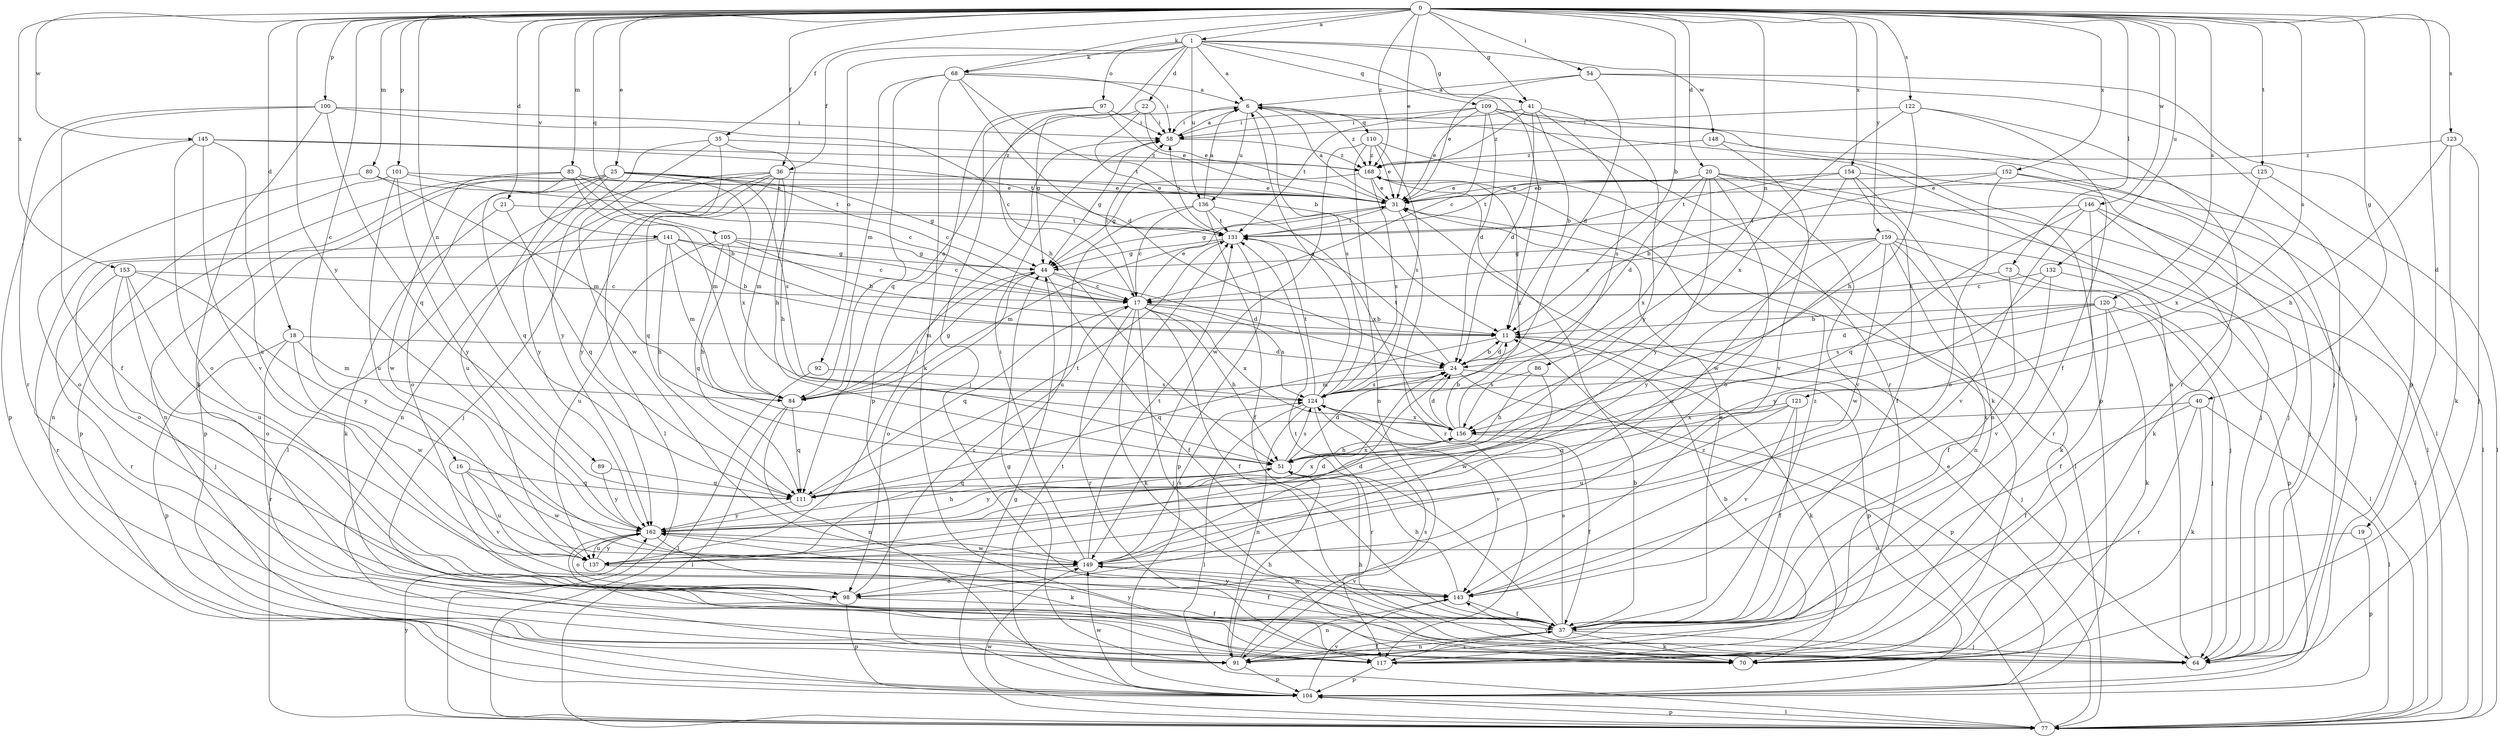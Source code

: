 strict digraph  {
0;
1;
6;
11;
16;
17;
18;
19;
20;
21;
22;
24;
25;
31;
35;
36;
37;
40;
41;
44;
51;
54;
58;
64;
68;
70;
73;
77;
80;
83;
84;
86;
89;
91;
92;
97;
98;
100;
101;
104;
105;
109;
110;
111;
117;
120;
121;
122;
123;
124;
125;
131;
132;
136;
137;
141;
143;
145;
146;
148;
149;
152;
153;
154;
156;
159;
162;
168;
0 -> 1  [label=a];
0 -> 11  [label=b];
0 -> 16  [label=c];
0 -> 18  [label=d];
0 -> 19  [label=d];
0 -> 20  [label=d];
0 -> 21  [label=d];
0 -> 25  [label=e];
0 -> 31  [label=e];
0 -> 35  [label=f];
0 -> 36  [label=f];
0 -> 40  [label=g];
0 -> 41  [label=g];
0 -> 54  [label=i];
0 -> 68  [label=k];
0 -> 73  [label=l];
0 -> 80  [label=m];
0 -> 83  [label=m];
0 -> 86  [label=n];
0 -> 89  [label=n];
0 -> 100  [label=p];
0 -> 101  [label=p];
0 -> 105  [label=q];
0 -> 120  [label=s];
0 -> 121  [label=s];
0 -> 122  [label=s];
0 -> 123  [label=s];
0 -> 125  [label=t];
0 -> 132  [label=u];
0 -> 141  [label=v];
0 -> 145  [label=w];
0 -> 146  [label=w];
0 -> 152  [label=x];
0 -> 153  [label=x];
0 -> 154  [label=x];
0 -> 159  [label=y];
0 -> 162  [label=y];
0 -> 168  [label=z];
1 -> 6  [label=a];
1 -> 11  [label=b];
1 -> 22  [label=d];
1 -> 36  [label=f];
1 -> 41  [label=g];
1 -> 51  [label=h];
1 -> 68  [label=k];
1 -> 92  [label=o];
1 -> 97  [label=o];
1 -> 109  [label=q];
1 -> 136  [label=u];
1 -> 148  [label=w];
6 -> 58  [label=i];
6 -> 110  [label=q];
6 -> 124  [label=s];
6 -> 136  [label=u];
6 -> 168  [label=z];
11 -> 24  [label=d];
11 -> 64  [label=j];
11 -> 104  [label=p];
11 -> 111  [label=q];
16 -> 111  [label=q];
16 -> 137  [label=u];
16 -> 143  [label=v];
16 -> 149  [label=w];
17 -> 11  [label=b];
17 -> 31  [label=e];
17 -> 37  [label=f];
17 -> 51  [label=h];
17 -> 58  [label=i];
17 -> 64  [label=j];
17 -> 70  [label=k];
17 -> 111  [label=q];
17 -> 117  [label=r];
17 -> 124  [label=s];
17 -> 156  [label=x];
18 -> 24  [label=d];
18 -> 84  [label=m];
18 -> 104  [label=p];
18 -> 117  [label=r];
18 -> 149  [label=w];
19 -> 104  [label=p];
19 -> 137  [label=u];
20 -> 24  [label=d];
20 -> 31  [label=e];
20 -> 64  [label=j];
20 -> 77  [label=l];
20 -> 98  [label=o];
20 -> 131  [label=t];
20 -> 143  [label=v];
20 -> 156  [label=x];
20 -> 162  [label=y];
21 -> 70  [label=k];
21 -> 111  [label=q];
21 -> 131  [label=t];
22 -> 31  [label=e];
22 -> 44  [label=g];
22 -> 58  [label=i];
22 -> 131  [label=t];
24 -> 11  [label=b];
24 -> 70  [label=k];
24 -> 84  [label=m];
24 -> 104  [label=p];
24 -> 124  [label=s];
24 -> 131  [label=t];
25 -> 17  [label=c];
25 -> 31  [label=e];
25 -> 44  [label=g];
25 -> 91  [label=n];
25 -> 98  [label=o];
25 -> 104  [label=p];
25 -> 124  [label=s];
25 -> 137  [label=u];
25 -> 156  [label=x];
25 -> 162  [label=y];
31 -> 6  [label=a];
31 -> 44  [label=g];
31 -> 77  [label=l];
31 -> 117  [label=r];
31 -> 131  [label=t];
35 -> 51  [label=h];
35 -> 77  [label=l];
35 -> 149  [label=w];
35 -> 162  [label=y];
35 -> 168  [label=z];
36 -> 31  [label=e];
36 -> 51  [label=h];
36 -> 64  [label=j];
36 -> 77  [label=l];
36 -> 84  [label=m];
36 -> 91  [label=n];
36 -> 111  [label=q];
36 -> 162  [label=y];
37 -> 11  [label=b];
37 -> 31  [label=e];
37 -> 64  [label=j];
37 -> 70  [label=k];
37 -> 91  [label=n];
37 -> 117  [label=r];
37 -> 124  [label=s];
37 -> 131  [label=t];
37 -> 162  [label=y];
37 -> 168  [label=z];
40 -> 37  [label=f];
40 -> 70  [label=k];
40 -> 77  [label=l];
40 -> 117  [label=r];
40 -> 156  [label=x];
41 -> 11  [label=b];
41 -> 24  [label=d];
41 -> 58  [label=i];
41 -> 124  [label=s];
41 -> 162  [label=y];
41 -> 168  [label=z];
44 -> 17  [label=c];
44 -> 24  [label=d];
44 -> 37  [label=f];
44 -> 84  [label=m];
44 -> 98  [label=o];
51 -> 24  [label=d];
51 -> 111  [label=q];
51 -> 124  [label=s];
51 -> 156  [label=x];
51 -> 162  [label=y];
54 -> 6  [label=a];
54 -> 24  [label=d];
54 -> 31  [label=e];
54 -> 64  [label=j];
54 -> 104  [label=p];
58 -> 6  [label=a];
58 -> 44  [label=g];
58 -> 168  [label=z];
64 -> 6  [label=a];
64 -> 51  [label=h];
64 -> 162  [label=y];
68 -> 6  [label=a];
68 -> 11  [label=b];
68 -> 24  [label=d];
68 -> 58  [label=i];
68 -> 70  [label=k];
68 -> 84  [label=m];
68 -> 111  [label=q];
70 -> 143  [label=v];
73 -> 17  [label=c];
73 -> 37  [label=f];
73 -> 104  [label=p];
77 -> 31  [label=e];
77 -> 44  [label=g];
77 -> 104  [label=p];
77 -> 149  [label=w];
77 -> 162  [label=y];
77 -> 168  [label=z];
80 -> 31  [label=e];
80 -> 84  [label=m];
80 -> 98  [label=o];
83 -> 11  [label=b];
83 -> 17  [label=c];
83 -> 31  [label=e];
83 -> 84  [label=m];
83 -> 104  [label=p];
83 -> 111  [label=q];
83 -> 149  [label=w];
84 -> 6  [label=a];
84 -> 44  [label=g];
84 -> 77  [label=l];
84 -> 91  [label=n];
84 -> 111  [label=q];
86 -> 51  [label=h];
86 -> 124  [label=s];
86 -> 149  [label=w];
89 -> 111  [label=q];
89 -> 162  [label=y];
91 -> 37  [label=f];
91 -> 44  [label=g];
91 -> 51  [label=h];
91 -> 104  [label=p];
91 -> 124  [label=s];
92 -> 77  [label=l];
92 -> 124  [label=s];
97 -> 31  [label=e];
97 -> 58  [label=i];
97 -> 64  [label=j];
97 -> 104  [label=p];
98 -> 17  [label=c];
98 -> 37  [label=f];
98 -> 104  [label=p];
100 -> 17  [label=c];
100 -> 37  [label=f];
100 -> 58  [label=i];
100 -> 70  [label=k];
100 -> 111  [label=q];
100 -> 117  [label=r];
101 -> 31  [label=e];
101 -> 91  [label=n];
101 -> 131  [label=t];
101 -> 137  [label=u];
101 -> 162  [label=y];
104 -> 77  [label=l];
104 -> 131  [label=t];
104 -> 143  [label=v];
104 -> 149  [label=w];
105 -> 11  [label=b];
105 -> 17  [label=c];
105 -> 44  [label=g];
105 -> 51  [label=h];
105 -> 111  [label=q];
105 -> 137  [label=u];
109 -> 17  [label=c];
109 -> 24  [label=d];
109 -> 31  [label=e];
109 -> 58  [label=i];
109 -> 64  [label=j];
109 -> 104  [label=p];
109 -> 117  [label=r];
109 -> 131  [label=t];
110 -> 31  [label=e];
110 -> 70  [label=k];
110 -> 91  [label=n];
110 -> 124  [label=s];
110 -> 149  [label=w];
110 -> 168  [label=z];
111 -> 131  [label=t];
111 -> 156  [label=x];
111 -> 162  [label=y];
117 -> 11  [label=b];
117 -> 104  [label=p];
117 -> 162  [label=y];
120 -> 11  [label=b];
120 -> 24  [label=d];
120 -> 37  [label=f];
120 -> 64  [label=j];
120 -> 70  [label=k];
120 -> 124  [label=s];
121 -> 37  [label=f];
121 -> 111  [label=q];
121 -> 137  [label=u];
121 -> 143  [label=v];
121 -> 156  [label=x];
122 -> 37  [label=f];
122 -> 51  [label=h];
122 -> 58  [label=i];
122 -> 117  [label=r];
122 -> 156  [label=x];
123 -> 51  [label=h];
123 -> 64  [label=j];
123 -> 70  [label=k];
123 -> 168  [label=z];
124 -> 6  [label=a];
124 -> 77  [label=l];
124 -> 91  [label=n];
124 -> 117  [label=r];
124 -> 131  [label=t];
124 -> 143  [label=v];
124 -> 156  [label=x];
125 -> 31  [label=e];
125 -> 77  [label=l];
125 -> 156  [label=x];
131 -> 44  [label=g];
131 -> 58  [label=i];
131 -> 84  [label=m];
131 -> 104  [label=p];
132 -> 17  [label=c];
132 -> 77  [label=l];
132 -> 143  [label=v];
132 -> 162  [label=y];
136 -> 6  [label=a];
136 -> 17  [label=c];
136 -> 37  [label=f];
136 -> 131  [label=t];
136 -> 137  [label=u];
136 -> 156  [label=x];
137 -> 24  [label=d];
137 -> 37  [label=f];
137 -> 58  [label=i];
137 -> 162  [label=y];
141 -> 11  [label=b];
141 -> 17  [label=c];
141 -> 44  [label=g];
141 -> 51  [label=h];
141 -> 84  [label=m];
141 -> 98  [label=o];
141 -> 117  [label=r];
143 -> 37  [label=f];
143 -> 51  [label=h];
143 -> 91  [label=n];
143 -> 149  [label=w];
145 -> 98  [label=o];
145 -> 104  [label=p];
145 -> 131  [label=t];
145 -> 137  [label=u];
145 -> 143  [label=v];
145 -> 168  [label=z];
146 -> 64  [label=j];
146 -> 70  [label=k];
146 -> 111  [label=q];
146 -> 117  [label=r];
146 -> 131  [label=t];
146 -> 143  [label=v];
148 -> 77  [label=l];
148 -> 143  [label=v];
148 -> 168  [label=z];
149 -> 24  [label=d];
149 -> 58  [label=i];
149 -> 98  [label=o];
149 -> 124  [label=s];
149 -> 131  [label=t];
149 -> 143  [label=v];
152 -> 11  [label=b];
152 -> 31  [label=e];
152 -> 64  [label=j];
152 -> 77  [label=l];
152 -> 98  [label=o];
153 -> 17  [label=c];
153 -> 64  [label=j];
153 -> 98  [label=o];
153 -> 117  [label=r];
153 -> 137  [label=u];
153 -> 162  [label=y];
154 -> 31  [label=e];
154 -> 37  [label=f];
154 -> 64  [label=j];
154 -> 91  [label=n];
154 -> 131  [label=t];
154 -> 149  [label=w];
156 -> 11  [label=b];
156 -> 24  [label=d];
156 -> 37  [label=f];
156 -> 51  [label=h];
156 -> 168  [label=z];
159 -> 17  [label=c];
159 -> 44  [label=g];
159 -> 64  [label=j];
159 -> 70  [label=k];
159 -> 77  [label=l];
159 -> 91  [label=n];
159 -> 137  [label=u];
159 -> 149  [label=w];
159 -> 162  [label=y];
162 -> 51  [label=h];
162 -> 70  [label=k];
162 -> 98  [label=o];
162 -> 137  [label=u];
162 -> 149  [label=w];
168 -> 31  [label=e];
168 -> 44  [label=g];
168 -> 124  [label=s];
}
